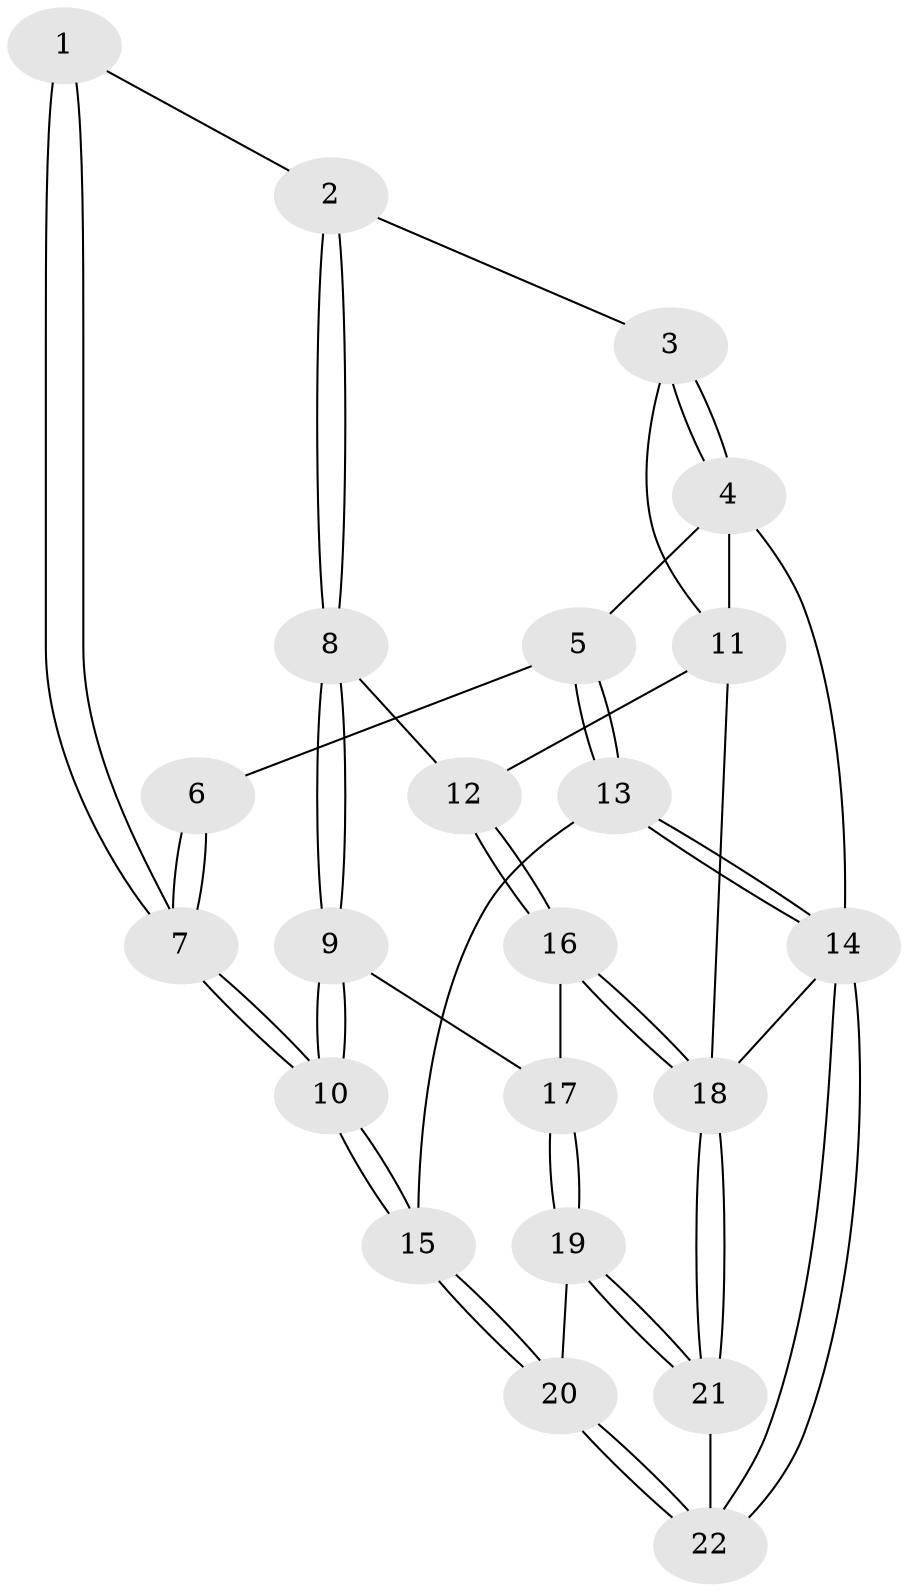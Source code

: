 // Generated by graph-tools (version 1.1) at 2025/46/02/15/25 05:46:28]
// undirected, 22 vertices, 52 edges
graph export_dot {
graph [start="1"]
  node [color=gray90,style=filled];
  1 [pos="+0.5414829223362604+0.21479061128057064"];
  2 [pos="+0.5684908779334787+0.20714519211570986"];
  3 [pos="+0.6767773105055691+0"];
  4 [pos="+0+0"];
  5 [pos="+0.004771604268107055+0.16161480442405232"];
  6 [pos="+0.35434965663365786+0.24733064334447125"];
  7 [pos="+0.40342623827481+0.5566323143523345"];
  8 [pos="+0.6391203146761303+0.3243630903457819"];
  9 [pos="+0.6675330037323244+0.5092735066677693"];
  10 [pos="+0.40517925603152377+0.6071850501252187"];
  11 [pos="+1+0"];
  12 [pos="+1+0.23072726679323896"];
  13 [pos="+0.030107823349745513+0.40821470144039324"];
  14 [pos="+0+1"];
  15 [pos="+0.37083397370266447+0.6409485742878476"];
  16 [pos="+1+0.2888765121050292"];
  17 [pos="+0.722820176814879+0.5433493335159485"];
  18 [pos="+1+1"];
  19 [pos="+0.8862306410442601+0.855291518078957"];
  20 [pos="+0.3590592170375763+0.7862532389166286"];
  21 [pos="+1+1"];
  22 [pos="+0.17005433495230005+1"];
  1 -- 2;
  1 -- 7;
  1 -- 7;
  2 -- 3;
  2 -- 8;
  2 -- 8;
  3 -- 4;
  3 -- 4;
  3 -- 11;
  4 -- 5;
  4 -- 11;
  4 -- 14;
  5 -- 6;
  5 -- 13;
  5 -- 13;
  6 -- 7;
  6 -- 7;
  7 -- 10;
  7 -- 10;
  8 -- 9;
  8 -- 9;
  8 -- 12;
  9 -- 10;
  9 -- 10;
  9 -- 17;
  10 -- 15;
  10 -- 15;
  11 -- 12;
  11 -- 18;
  12 -- 16;
  12 -- 16;
  13 -- 14;
  13 -- 14;
  13 -- 15;
  14 -- 22;
  14 -- 22;
  14 -- 18;
  15 -- 20;
  15 -- 20;
  16 -- 17;
  16 -- 18;
  16 -- 18;
  17 -- 19;
  17 -- 19;
  18 -- 21;
  18 -- 21;
  19 -- 20;
  19 -- 21;
  19 -- 21;
  20 -- 22;
  20 -- 22;
  21 -- 22;
}
